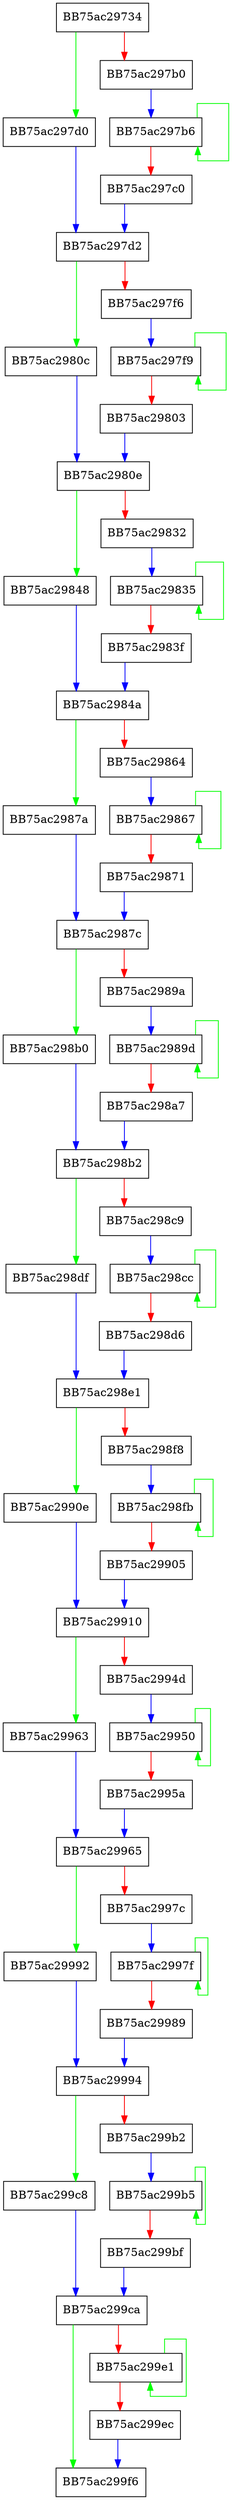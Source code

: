 digraph McTemplateU0zzzzzzzttzzzz_MPEventWriteTransfer {
  node [shape="box"];
  graph [splines=ortho];
  BB75ac29734 -> BB75ac297d0 [color="green"];
  BB75ac29734 -> BB75ac297b0 [color="red"];
  BB75ac297b0 -> BB75ac297b6 [color="blue"];
  BB75ac297b6 -> BB75ac297b6 [color="green"];
  BB75ac297b6 -> BB75ac297c0 [color="red"];
  BB75ac297c0 -> BB75ac297d2 [color="blue"];
  BB75ac297d0 -> BB75ac297d2 [color="blue"];
  BB75ac297d2 -> BB75ac2980c [color="green"];
  BB75ac297d2 -> BB75ac297f6 [color="red"];
  BB75ac297f6 -> BB75ac297f9 [color="blue"];
  BB75ac297f9 -> BB75ac297f9 [color="green"];
  BB75ac297f9 -> BB75ac29803 [color="red"];
  BB75ac29803 -> BB75ac2980e [color="blue"];
  BB75ac2980c -> BB75ac2980e [color="blue"];
  BB75ac2980e -> BB75ac29848 [color="green"];
  BB75ac2980e -> BB75ac29832 [color="red"];
  BB75ac29832 -> BB75ac29835 [color="blue"];
  BB75ac29835 -> BB75ac29835 [color="green"];
  BB75ac29835 -> BB75ac2983f [color="red"];
  BB75ac2983f -> BB75ac2984a [color="blue"];
  BB75ac29848 -> BB75ac2984a [color="blue"];
  BB75ac2984a -> BB75ac2987a [color="green"];
  BB75ac2984a -> BB75ac29864 [color="red"];
  BB75ac29864 -> BB75ac29867 [color="blue"];
  BB75ac29867 -> BB75ac29867 [color="green"];
  BB75ac29867 -> BB75ac29871 [color="red"];
  BB75ac29871 -> BB75ac2987c [color="blue"];
  BB75ac2987a -> BB75ac2987c [color="blue"];
  BB75ac2987c -> BB75ac298b0 [color="green"];
  BB75ac2987c -> BB75ac2989a [color="red"];
  BB75ac2989a -> BB75ac2989d [color="blue"];
  BB75ac2989d -> BB75ac2989d [color="green"];
  BB75ac2989d -> BB75ac298a7 [color="red"];
  BB75ac298a7 -> BB75ac298b2 [color="blue"];
  BB75ac298b0 -> BB75ac298b2 [color="blue"];
  BB75ac298b2 -> BB75ac298df [color="green"];
  BB75ac298b2 -> BB75ac298c9 [color="red"];
  BB75ac298c9 -> BB75ac298cc [color="blue"];
  BB75ac298cc -> BB75ac298cc [color="green"];
  BB75ac298cc -> BB75ac298d6 [color="red"];
  BB75ac298d6 -> BB75ac298e1 [color="blue"];
  BB75ac298df -> BB75ac298e1 [color="blue"];
  BB75ac298e1 -> BB75ac2990e [color="green"];
  BB75ac298e1 -> BB75ac298f8 [color="red"];
  BB75ac298f8 -> BB75ac298fb [color="blue"];
  BB75ac298fb -> BB75ac298fb [color="green"];
  BB75ac298fb -> BB75ac29905 [color="red"];
  BB75ac29905 -> BB75ac29910 [color="blue"];
  BB75ac2990e -> BB75ac29910 [color="blue"];
  BB75ac29910 -> BB75ac29963 [color="green"];
  BB75ac29910 -> BB75ac2994d [color="red"];
  BB75ac2994d -> BB75ac29950 [color="blue"];
  BB75ac29950 -> BB75ac29950 [color="green"];
  BB75ac29950 -> BB75ac2995a [color="red"];
  BB75ac2995a -> BB75ac29965 [color="blue"];
  BB75ac29963 -> BB75ac29965 [color="blue"];
  BB75ac29965 -> BB75ac29992 [color="green"];
  BB75ac29965 -> BB75ac2997c [color="red"];
  BB75ac2997c -> BB75ac2997f [color="blue"];
  BB75ac2997f -> BB75ac2997f [color="green"];
  BB75ac2997f -> BB75ac29989 [color="red"];
  BB75ac29989 -> BB75ac29994 [color="blue"];
  BB75ac29992 -> BB75ac29994 [color="blue"];
  BB75ac29994 -> BB75ac299c8 [color="green"];
  BB75ac29994 -> BB75ac299b2 [color="red"];
  BB75ac299b2 -> BB75ac299b5 [color="blue"];
  BB75ac299b5 -> BB75ac299b5 [color="green"];
  BB75ac299b5 -> BB75ac299bf [color="red"];
  BB75ac299bf -> BB75ac299ca [color="blue"];
  BB75ac299c8 -> BB75ac299ca [color="blue"];
  BB75ac299ca -> BB75ac299f6 [color="green"];
  BB75ac299ca -> BB75ac299e1 [color="red"];
  BB75ac299e1 -> BB75ac299e1 [color="green"];
  BB75ac299e1 -> BB75ac299ec [color="red"];
  BB75ac299ec -> BB75ac299f6 [color="blue"];
}